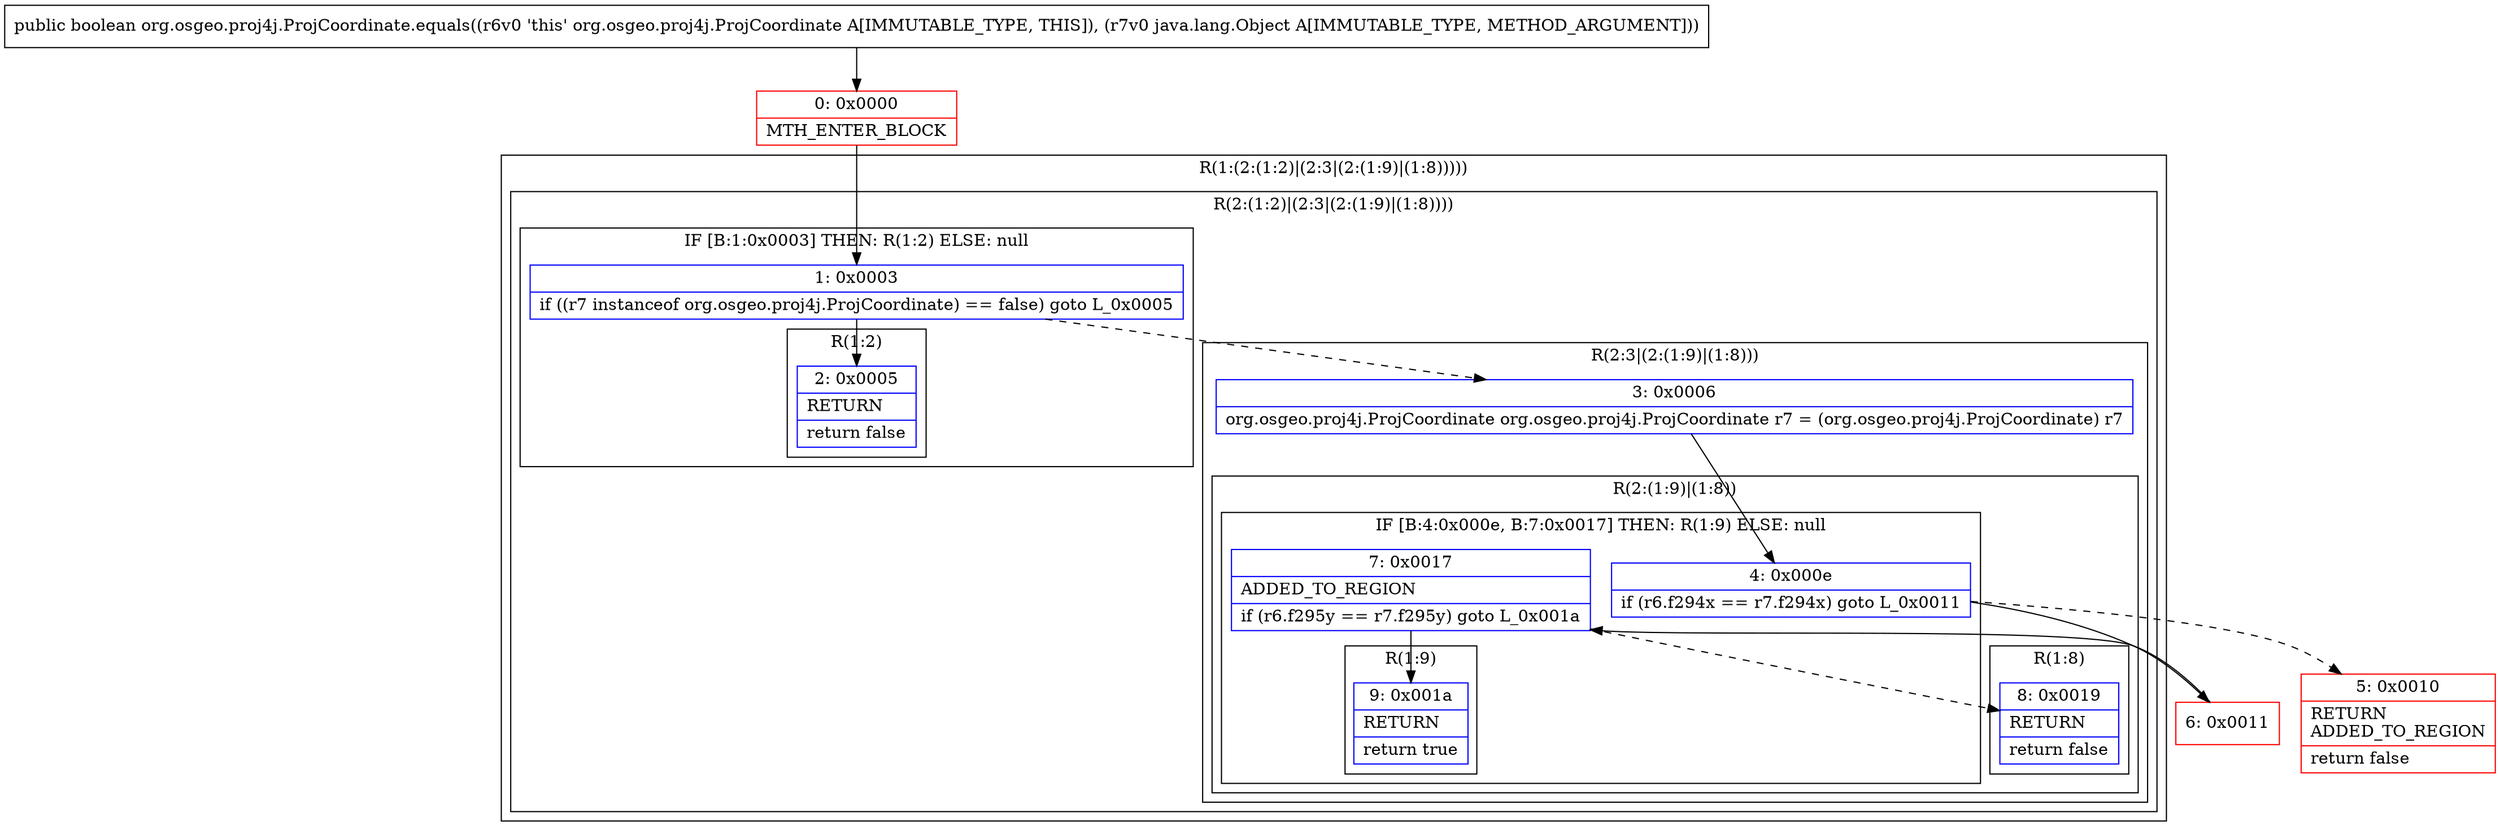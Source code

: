 digraph "CFG fororg.osgeo.proj4j.ProjCoordinate.equals(Ljava\/lang\/Object;)Z" {
subgraph cluster_Region_1378862212 {
label = "R(1:(2:(1:2)|(2:3|(2:(1:9)|(1:8)))))";
node [shape=record,color=blue];
subgraph cluster_Region_507629745 {
label = "R(2:(1:2)|(2:3|(2:(1:9)|(1:8))))";
node [shape=record,color=blue];
subgraph cluster_IfRegion_1617557149 {
label = "IF [B:1:0x0003] THEN: R(1:2) ELSE: null";
node [shape=record,color=blue];
Node_1 [shape=record,label="{1\:\ 0x0003|if ((r7 instanceof org.osgeo.proj4j.ProjCoordinate) == false) goto L_0x0005\l}"];
subgraph cluster_Region_678680926 {
label = "R(1:2)";
node [shape=record,color=blue];
Node_2 [shape=record,label="{2\:\ 0x0005|RETURN\l|return false\l}"];
}
}
subgraph cluster_Region_2045646576 {
label = "R(2:3|(2:(1:9)|(1:8)))";
node [shape=record,color=blue];
Node_3 [shape=record,label="{3\:\ 0x0006|org.osgeo.proj4j.ProjCoordinate org.osgeo.proj4j.ProjCoordinate r7 = (org.osgeo.proj4j.ProjCoordinate) r7\l}"];
subgraph cluster_Region_72626992 {
label = "R(2:(1:9)|(1:8))";
node [shape=record,color=blue];
subgraph cluster_IfRegion_509878515 {
label = "IF [B:4:0x000e, B:7:0x0017] THEN: R(1:9) ELSE: null";
node [shape=record,color=blue];
Node_4 [shape=record,label="{4\:\ 0x000e|if (r6.f294x == r7.f294x) goto L_0x0011\l}"];
Node_7 [shape=record,label="{7\:\ 0x0017|ADDED_TO_REGION\l|if (r6.f295y == r7.f295y) goto L_0x001a\l}"];
subgraph cluster_Region_335589203 {
label = "R(1:9)";
node [shape=record,color=blue];
Node_9 [shape=record,label="{9\:\ 0x001a|RETURN\l|return true\l}"];
}
}
subgraph cluster_Region_997359184 {
label = "R(1:8)";
node [shape=record,color=blue];
Node_8 [shape=record,label="{8\:\ 0x0019|RETURN\l|return false\l}"];
}
}
}
}
}
Node_0 [shape=record,color=red,label="{0\:\ 0x0000|MTH_ENTER_BLOCK\l}"];
Node_5 [shape=record,color=red,label="{5\:\ 0x0010|RETURN\lADDED_TO_REGION\l|return false\l}"];
Node_6 [shape=record,color=red,label="{6\:\ 0x0011}"];
MethodNode[shape=record,label="{public boolean org.osgeo.proj4j.ProjCoordinate.equals((r6v0 'this' org.osgeo.proj4j.ProjCoordinate A[IMMUTABLE_TYPE, THIS]), (r7v0 java.lang.Object A[IMMUTABLE_TYPE, METHOD_ARGUMENT])) }"];
MethodNode -> Node_0;
Node_1 -> Node_2;
Node_1 -> Node_3[style=dashed];
Node_3 -> Node_4;
Node_4 -> Node_5[style=dashed];
Node_4 -> Node_6;
Node_7 -> Node_8[style=dashed];
Node_7 -> Node_9;
Node_0 -> Node_1;
Node_6 -> Node_7;
}


